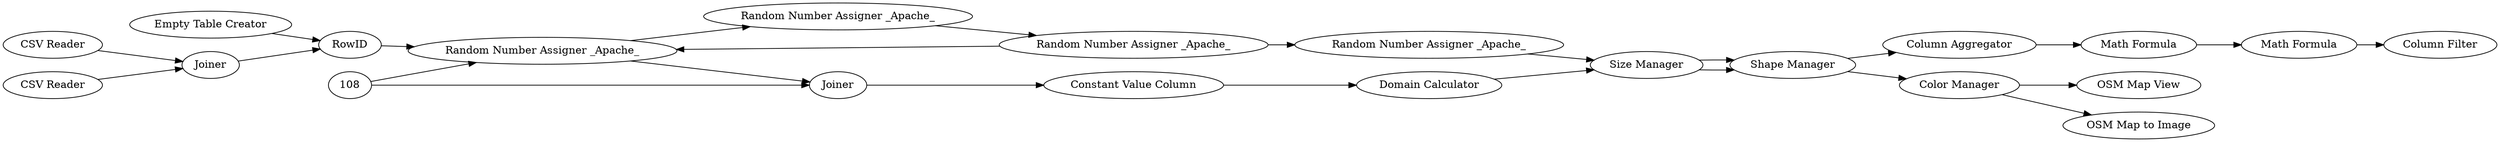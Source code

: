 digraph {
	92 [label="Binner _Dictionary_"]
	76 [label="Empty Table Creator"]
	83 [label="Math Formula"]
	84 [label="Column Aggregator"]
	86 [label="Column Filter"]
	87 [label="Math Formula"]
	91 [label="Random Number Assigner _Apache_"]
	92 [label="Random Number Assigner _Apache_"]
	93 [label="Random Number Assigner _Apache_"]
	94 [label="Random Number Assigner _Apache_"]
	95 [label="Random Number Assigner _Apache_"]
	96 [label="Random Number Assigner _Apache_"]
	97 [label="Double To Int"]
	101 [label="OSM Map View"]
	96 [label="Size Manager"]
	97 [label="Shape Manager"]
	98 [label="Color Manager"]
	99 [label="Domain Calculator"]
	100 [label="Constant Value Column"]
	103 [label="OSM Map to Image"]
	104 [label=Joiner]
	91 [label=RowID]
	105 [label="CSV Reader"]
	106 [label="CSV Reader"]
	107 [label=Joiner]
	76 -> 91
	83 -> 87
	84 -> 83
	87 -> 86
	91 -> 92
	92 -> 93
	93 -> 94
	94 -> 95
	95 -> 96
	96 -> 97
	97 -> 84
	96 -> 97
	97 -> 98
	99 -> 96
	100 -> 99
	105 -> 107
	106 -> 107
	107 -> 91
	92 -> 104
	94 -> 92
	98 -> 103
	98 -> 101
	104 -> 100
	108 -> 92
	108 -> 104
	rankdir=LR
}
